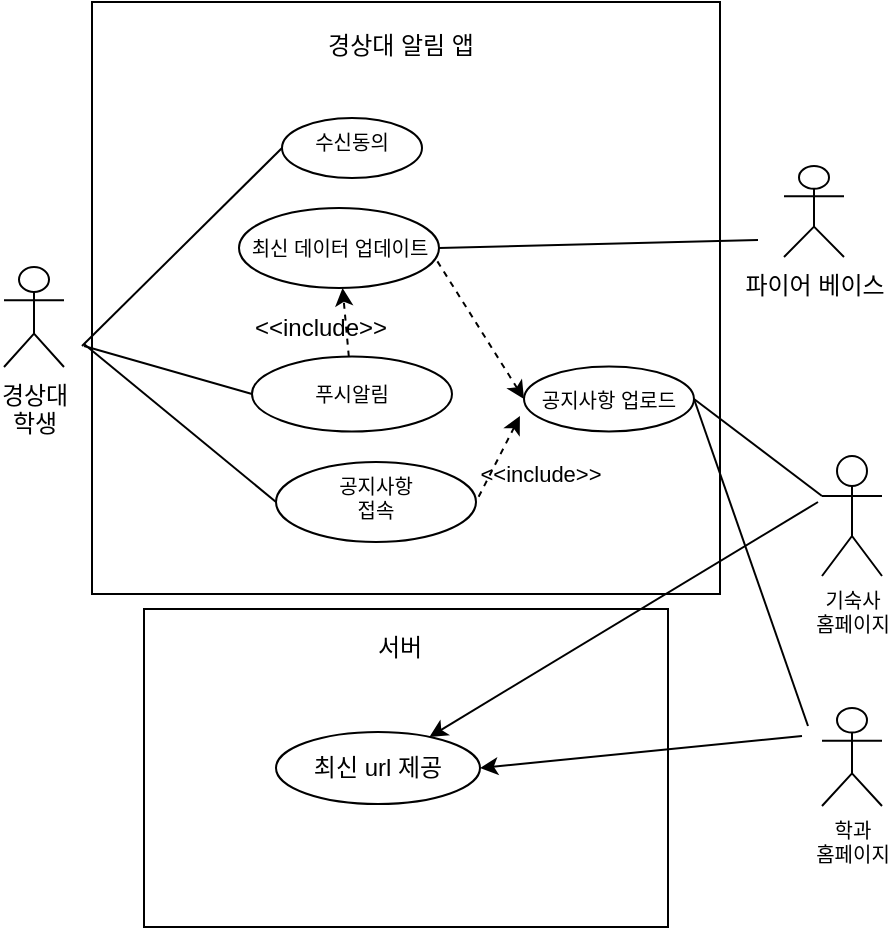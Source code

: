 <mxfile version="15.5.4" type="github">
  <diagram id="FfT6NV1a5uEnnNNgh3aj" name="Page-1">
    <mxGraphModel dx="1185" dy="662" grid="0" gridSize="10" guides="1" tooltips="1" connect="1" arrows="1" fold="1" page="1" pageScale="1" pageWidth="827" pageHeight="1169" math="0" shadow="0">
      <root>
        <mxCell id="0" />
        <mxCell id="1" parent="0" />
        <mxCell id="RBWV5vjC1XgZZIpLS1tP-13" value="" style="edgeStyle=none;rounded=0;orthogonalLoop=1;jettySize=auto;html=1;entryX=0;entryY=0.5;entryDx=0;entryDy=0;endArrow=none;endFill=0;" parent="1" target="RBWV5vjC1XgZZIpLS1tP-15" edge="1">
          <mxGeometry relative="1" as="geometry">
            <mxPoint x="200" y="427" as="sourcePoint" />
            <mxPoint x="323.0" y="400.5" as="targetPoint" />
          </mxGeometry>
        </mxCell>
        <mxCell id="RBWV5vjC1XgZZIpLS1tP-5" value="경상대&lt;br&gt;학생&lt;br&gt;" style="shape=umlActor;verticalLabelPosition=bottom;verticalAlign=top;html=1;outlineConnect=0;" parent="1" vertex="1">
          <mxGeometry x="160" y="387.5" width="30" height="50" as="geometry" />
        </mxCell>
        <mxCell id="RBWV5vjC1XgZZIpLS1tP-42" value="" style="edgeStyle=none;rounded=1;sketch=0;orthogonalLoop=1;jettySize=auto;html=1;endArrow=none;endFill=0;strokeColor=default;entryX=0;entryY=0.5;entryDx=0;entryDy=0;" parent="1" target="RBWV5vjC1XgZZIpLS1tP-41" edge="1">
          <mxGeometry relative="1" as="geometry">
            <mxPoint x="199" y="427" as="sourcePoint" />
          </mxGeometry>
        </mxCell>
        <mxCell id="JxVbLhGAbtT8IcMEekcU-12" style="edgeStyle=none;rounded=0;orthogonalLoop=1;jettySize=auto;html=1;fontSize=10;endArrow=none;endFill=0;entryX=1;entryY=0.5;entryDx=0;entryDy=0;dashed=1;startArrow=classic;startFill=1;exitX=-0.024;exitY=0.762;exitDx=0;exitDy=0;exitPerimeter=0;" parent="1" source="RBWV5vjC1XgZZIpLS1tP-46" target="RBWV5vjC1XgZZIpLS1tP-6" edge="1">
          <mxGeometry relative="1" as="geometry">
            <mxPoint x="384.167" y="331" as="targetPoint" />
          </mxGeometry>
        </mxCell>
        <mxCell id="RBWV5vjC1XgZZIpLS1tP-6" value="공지사항&lt;br style=&quot;font-size: 10px;&quot;&gt;접속" style="ellipse;whiteSpace=wrap;html=1;verticalAlign=top;fontSize=10;" parent="1" vertex="1">
          <mxGeometry x="296" y="485" width="100" height="40" as="geometry" />
        </mxCell>
        <mxCell id="RBWV5vjC1XgZZIpLS1tP-45" value="" style="edgeStyle=none;rounded=1;sketch=0;orthogonalLoop=1;jettySize=auto;html=1;dashed=1;endArrow=classic;endFill=1;strokeColor=default;" parent="1" source="RBWV5vjC1XgZZIpLS1tP-15" target="RBWV5vjC1XgZZIpLS1tP-17" edge="1">
          <mxGeometry relative="1" as="geometry" />
        </mxCell>
        <mxCell id="RBWV5vjC1XgZZIpLS1tP-15" value="푸시알림" style="ellipse;whiteSpace=wrap;html=1;rounded=0;sketch=0;fontSize=10;" parent="1" vertex="1">
          <mxGeometry x="284" y="432.25" width="100" height="37.5" as="geometry" />
        </mxCell>
        <mxCell id="RBWV5vjC1XgZZIpLS1tP-47" value="" style="edgeStyle=none;rounded=1;sketch=0;orthogonalLoop=1;jettySize=auto;html=1;dashed=1;endArrow=classic;endFill=1;strokeColor=default;entryX=0;entryY=0.5;entryDx=0;entryDy=0;exitX=0.992;exitY=0.667;exitDx=0;exitDy=0;startArrow=none;exitPerimeter=0;" parent="1" source="RBWV5vjC1XgZZIpLS1tP-17" target="RBWV5vjC1XgZZIpLS1tP-46" edge="1">
          <mxGeometry relative="1" as="geometry">
            <mxPoint x="450" y="545" as="sourcePoint" />
          </mxGeometry>
        </mxCell>
        <mxCell id="RBWV5vjC1XgZZIpLS1tP-17" value="최신 데이터 업데이트" style="ellipse;whiteSpace=wrap;html=1;rounded=0;sketch=0;fontSize=10;" parent="1" vertex="1">
          <mxGeometry x="277.5" y="358" width="100" height="40" as="geometry" />
        </mxCell>
        <mxCell id="RBWV5vjC1XgZZIpLS1tP-18" value="파이어 베이스" style="shape=umlActor;verticalLabelPosition=bottom;verticalAlign=top;html=1;outlineConnect=0;rounded=0;sketch=0;" parent="1" vertex="1">
          <mxGeometry x="550" y="337" width="30" height="45.5" as="geometry" />
        </mxCell>
        <mxCell id="RBWV5vjC1XgZZIpLS1tP-20" value="" style="endArrow=none;html=1;rounded=1;sketch=0;strokeColor=default;endFill=0;exitX=1;exitY=0.5;exitDx=0;exitDy=0;" parent="1" source="RBWV5vjC1XgZZIpLS1tP-17" edge="1">
          <mxGeometry relative="1" as="geometry">
            <mxPoint x="420" y="500" as="sourcePoint" />
            <mxPoint x="537" y="374" as="targetPoint" />
          </mxGeometry>
        </mxCell>
        <mxCell id="RBWV5vjC1XgZZIpLS1tP-23" value="경상대 알림 앱" style="text;html=1;align=center;verticalAlign=middle;resizable=0;points=[];autosize=1;strokeColor=none;fillColor=none;" parent="1" vertex="1">
          <mxGeometry x="313" y="267" width="90" height="20" as="geometry" />
        </mxCell>
        <mxCell id="RBWV5vjC1XgZZIpLS1tP-26" value="" style="html=1;rounded=1;sketch=0;endArrow=none;endFill=0;strokeColor=default;entryX=0;entryY=0.5;entryDx=0;entryDy=0;" parent="1" target="RBWV5vjC1XgZZIpLS1tP-6" edge="1">
          <mxGeometry width="100" relative="1" as="geometry">
            <mxPoint x="200" y="426" as="sourcePoint" />
            <mxPoint x="300" y="360" as="targetPoint" />
          </mxGeometry>
        </mxCell>
        <mxCell id="RBWV5vjC1XgZZIpLS1tP-41" value="수신동의" style="ellipse;whiteSpace=wrap;html=1;verticalAlign=top;fontSize=10;" parent="1" vertex="1">
          <mxGeometry x="299" y="313" width="70" height="30" as="geometry" />
        </mxCell>
        <mxCell id="RBWV5vjC1XgZZIpLS1tP-46" value="&lt;font style=&quot;font-size: 10px&quot;&gt;공지사항 업로드&lt;/font&gt;" style="ellipse;whiteSpace=wrap;html=1;rounded=0;sketch=0;" parent="1" vertex="1">
          <mxGeometry x="420" y="437.25" width="85" height="32.5" as="geometry" />
        </mxCell>
        <mxCell id="RBWV5vjC1XgZZIpLS1tP-50" value="&amp;lt;&amp;lt;include&amp;gt;&amp;gt;" style="text;html=1;align=center;verticalAlign=middle;resizable=0;points=[];autosize=1;strokeColor=none;fillColor=none;" parent="1" vertex="1">
          <mxGeometry x="277.5" y="408" width="80" height="20" as="geometry" />
        </mxCell>
        <mxCell id="9URHoFSCIMQTrFVZBlEy-10" value="" style="rounded=0;orthogonalLoop=1;jettySize=auto;html=1;" parent="1" target="9URHoFSCIMQTrFVZBlEy-9" edge="1">
          <mxGeometry relative="1" as="geometry">
            <mxPoint x="567" y="505" as="sourcePoint" />
          </mxGeometry>
        </mxCell>
        <mxCell id="JxVbLhGAbtT8IcMEekcU-1" value="기숙사&lt;br&gt;홈페이지" style="shape=umlActor;verticalLabelPosition=bottom;verticalAlign=top;html=1;outlineConnect=0;fontSize=10;fillColor=none;" parent="1" vertex="1">
          <mxGeometry x="569" y="482" width="30" height="60" as="geometry" />
        </mxCell>
        <mxCell id="JxVbLhGAbtT8IcMEekcU-2" value="학과&lt;br&gt;홈페이지" style="shape=umlActor;verticalLabelPosition=bottom;verticalAlign=top;html=1;outlineConnect=0;fontSize=10;fillColor=none;" parent="1" vertex="1">
          <mxGeometry x="569" y="608" width="30" height="49" as="geometry" />
        </mxCell>
        <mxCell id="JxVbLhGAbtT8IcMEekcU-6" value="" style="endArrow=none;html=1;rounded=0;fontSize=10;exitX=1;exitY=0.5;exitDx=0;exitDy=0;entryX=0;entryY=0.333;entryDx=0;entryDy=0;entryPerimeter=0;" parent="1" source="RBWV5vjC1XgZZIpLS1tP-46" target="JxVbLhGAbtT8IcMEekcU-1" edge="1">
          <mxGeometry width="50" height="50" relative="1" as="geometry">
            <mxPoint x="500" y="350" as="sourcePoint" />
            <mxPoint x="550" y="300" as="targetPoint" />
          </mxGeometry>
        </mxCell>
        <mxCell id="JxVbLhGAbtT8IcMEekcU-7" value="" style="endArrow=none;html=1;rounded=0;fontSize=10;entryX=1;entryY=0.5;entryDx=0;entryDy=0;" parent="1" target="RBWV5vjC1XgZZIpLS1tP-46" edge="1">
          <mxGeometry width="50" height="50" relative="1" as="geometry">
            <mxPoint x="562" y="617" as="sourcePoint" />
            <mxPoint x="476" y="400" as="targetPoint" />
          </mxGeometry>
        </mxCell>
        <mxCell id="JxVbLhGAbtT8IcMEekcU-14" value="&lt;font style=&quot;font-size: 11px&quot;&gt;&amp;lt;&amp;lt;include&amp;gt;&amp;gt;&lt;/font&gt;" style="text;html=1;align=center;verticalAlign=middle;resizable=0;points=[];autosize=1;strokeColor=none;fillColor=none;fontSize=10;" parent="1" vertex="1">
          <mxGeometry x="392" y="482" width="71" height="17" as="geometry" />
        </mxCell>
        <mxCell id="9URHoFSCIMQTrFVZBlEy-1" value="서버" style="rounded=0;whiteSpace=wrap;html=1;fillColor=none;strokeColor=none;" parent="1" vertex="1">
          <mxGeometry x="298" y="548" width="120" height="60" as="geometry" />
        </mxCell>
        <mxCell id="9URHoFSCIMQTrFVZBlEy-9" value="&lt;font style=&quot;font-size: 12px&quot;&gt;최신 url 제공&lt;/font&gt;" style="ellipse;whiteSpace=wrap;html=1;fontSize=10;verticalAlign=middle;fillColor=none;" parent="1" vertex="1">
          <mxGeometry x="296" y="620" width="102" height="36" as="geometry" />
        </mxCell>
        <mxCell id="9URHoFSCIMQTrFVZBlEy-16" value="" style="endArrow=classic;html=1;rounded=0;entryX=1;entryY=0.5;entryDx=0;entryDy=0;" parent="1" target="9URHoFSCIMQTrFVZBlEy-9" edge="1">
          <mxGeometry width="50" height="50" relative="1" as="geometry">
            <mxPoint x="559" y="622" as="sourcePoint" />
            <mxPoint x="472" y="511" as="targetPoint" />
          </mxGeometry>
        </mxCell>
        <mxCell id="84mlMPw6it7k6_RsP-_H-7" value="" style="rounded=0;whiteSpace=wrap;html=1;fontSize=12;fillColor=none;verticalAlign=middle;" vertex="1" parent="1">
          <mxGeometry x="204" y="255" width="314" height="296" as="geometry" />
        </mxCell>
        <mxCell id="84mlMPw6it7k6_RsP-_H-8" value="" style="rounded=0;whiteSpace=wrap;html=1;fontSize=12;fillColor=none;verticalAlign=middle;" vertex="1" parent="1">
          <mxGeometry x="230" y="558.5" width="262" height="159" as="geometry" />
        </mxCell>
      </root>
    </mxGraphModel>
  </diagram>
</mxfile>
